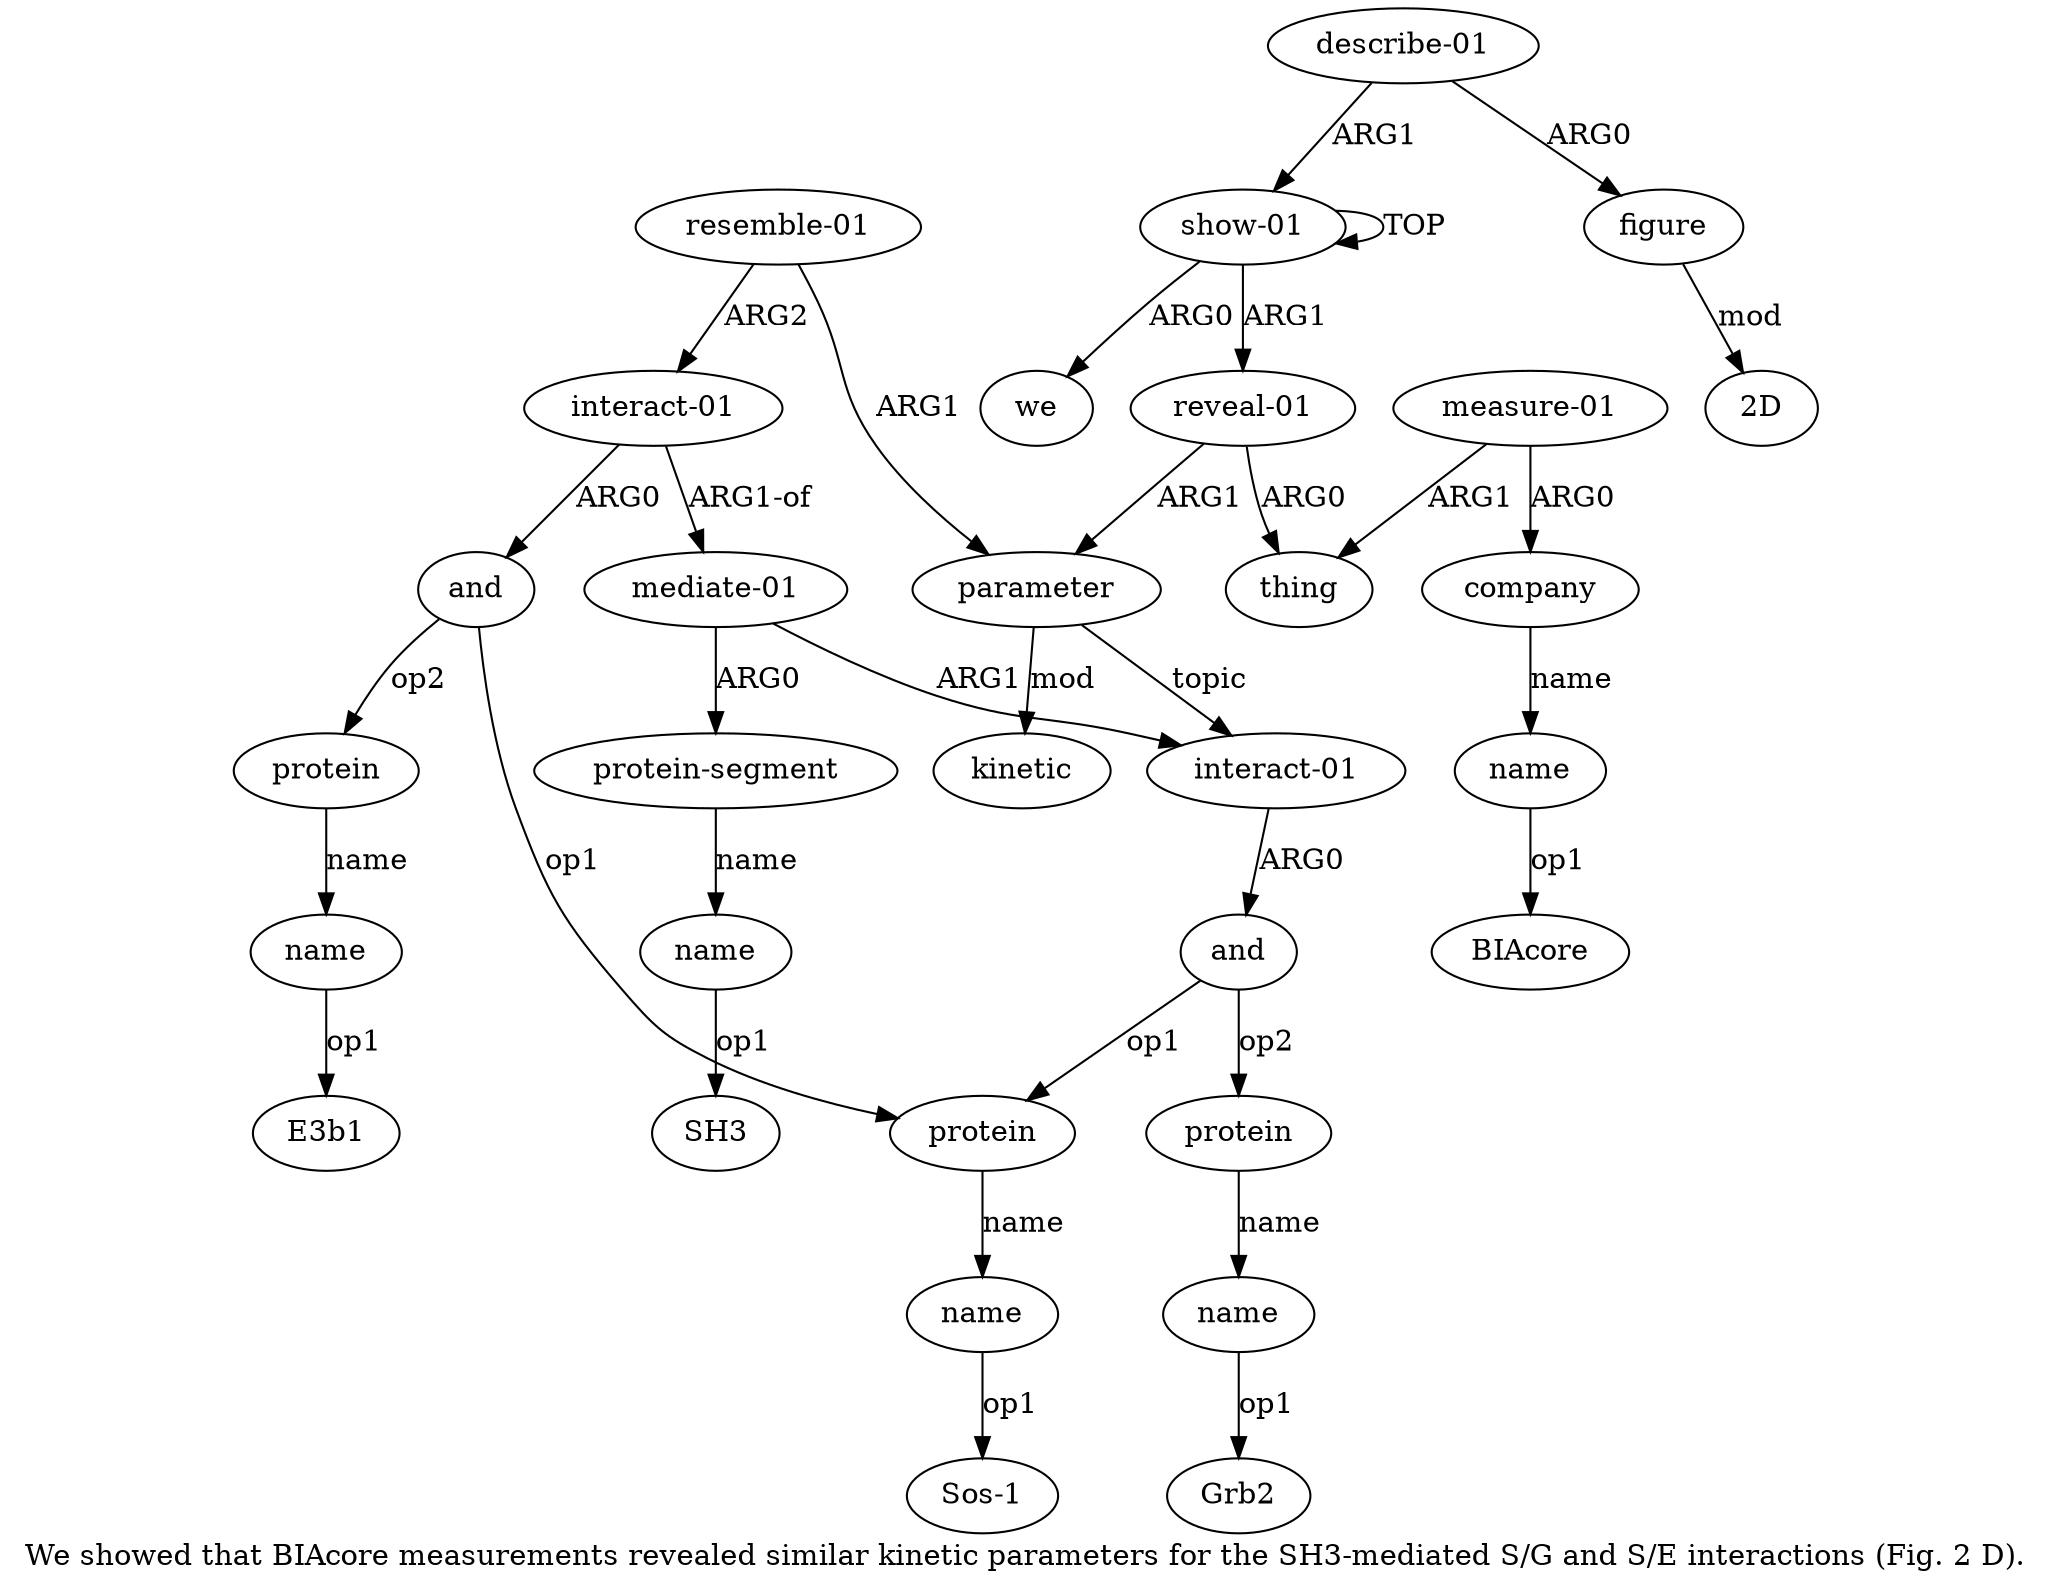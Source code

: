 digraph  {
	graph [label="We showed that BIAcore measurements revealed similar kinetic parameters for the SH3-mediated S/G and S/E interactions (Fig. 2 D)\
."];
	node [label="\N"];
	a20	 [color=black,
		gold_ind=20,
		gold_label="mediate-01",
		label="mediate-01",
		test_ind=20,
		test_label="mediate-01"];
	a21	 [color=black,
		gold_ind=21,
		gold_label="protein-segment",
		label="protein-segment",
		test_ind=21,
		test_label="protein-segment"];
	a20 -> a21 [key=0,
	color=black,
	gold_label=ARG0,
	label=ARG0,
	test_label=ARG0];
a14 [color=black,
	gold_ind=14,
	gold_label="interact-01",
	label="interact-01",
	test_ind=14,
	test_label="interact-01"];
a20 -> a14 [key=0,
color=black,
gold_label=ARG1,
label=ARG1,
test_label=ARG1];
a22 [color=black,
gold_ind=22,
gold_label=name,
label=name,
test_ind=22,
test_label=name];
a21 -> a22 [key=0,
color=black,
gold_label=name,
label=name,
test_label=name];
"a22 SH3" [color=black,
gold_ind=-1,
gold_label=SH3,
label=SH3,
test_ind=-1,
test_label=SH3];
a22 -> "a22 SH3" [key=0,
color=black,
gold_label=op1,
label=op1,
test_label=op1];
a23 [color=black,
gold_ind=23,
gold_label="describe-01",
label="describe-01",
test_ind=23,
test_label="describe-01"];
a24 [color=black,
gold_ind=24,
gold_label=figure,
label=figure,
test_ind=24,
test_label=figure];
a23 -> a24 [key=0,
color=black,
gold_label=ARG0,
label=ARG0,
test_label=ARG0];
a0 [color=black,
gold_ind=0,
gold_label="show-01",
label="show-01",
test_ind=0,
test_label="show-01"];
a23 -> a0 [key=0,
color=black,
gold_label=ARG1,
label=ARG1,
test_label=ARG1];
"a24 2D" [color=black,
gold_ind=-1,
gold_label="2D",
label="2D",
test_ind=-1,
test_label="2D"];
a24 -> "a24 2D" [key=0,
color=black,
gold_label=mod,
label=mod,
test_label=mod];
"a6 BIAcore" [color=black,
gold_ind=-1,
gold_label=BIAcore,
label=BIAcore,
test_ind=-1,
test_label=BIAcore];
"a19 Grb2" [color=black,
gold_ind=-1,
gold_label=Grb2,
label=Grb2,
test_ind=-1,
test_label=Grb2];
"a12 E3b1" [color=black,
gold_ind=-1,
gold_label=E3b1,
label=E3b1,
test_ind=-1,
test_label=E3b1];
a15 [color=black,
gold_ind=15,
gold_label=and,
label=and,
test_ind=15,
test_label=and];
a16 [color=black,
gold_ind=16,
gold_label=protein,
label=protein,
test_ind=16,
test_label=protein];
a15 -> a16 [key=0,
color=black,
gold_label=op1,
label=op1,
test_label=op1];
a18 [color=black,
gold_ind=18,
gold_label=protein,
label=protein,
test_ind=18,
test_label=protein];
a15 -> a18 [key=0,
color=black,
gold_label=op2,
label=op2,
test_label=op2];
a14 -> a15 [key=0,
color=black,
gold_label=ARG0,
label=ARG0,
test_label=ARG0];
a17 [color=black,
gold_ind=17,
gold_label=name,
label=name,
test_ind=17,
test_label=name];
"a17 Sos-1" [color=black,
gold_ind=-1,
gold_label="Sos-1",
label="Sos-1",
test_ind=-1,
test_label="Sos-1"];
a17 -> "a17 Sos-1" [key=0,
color=black,
gold_label=op1,
label=op1,
test_label=op1];
a16 -> a17 [key=0,
color=black,
gold_label=name,
label=name,
test_label=name];
a11 [color=black,
gold_ind=11,
gold_label=protein,
label=protein,
test_ind=11,
test_label=protein];
a12 [color=black,
gold_ind=12,
gold_label=name,
label=name,
test_ind=12,
test_label=name];
a11 -> a12 [key=0,
color=black,
gold_label=name,
label=name,
test_label=name];
a10 [color=black,
gold_ind=10,
gold_label=and,
label=and,
test_ind=10,
test_label=and];
a10 -> a16 [key=0,
color=black,
gold_label=op1,
label=op1,
test_label=op1];
a10 -> a11 [key=0,
color=black,
gold_label=op2,
label=op2,
test_label=op2];
a13 [color=black,
gold_ind=13,
gold_label=kinetic,
label=kinetic,
test_ind=13,
test_label=kinetic];
a12 -> "a12 E3b1" [key=0,
color=black,
gold_label=op1,
label=op1,
test_label=op1];
a19 [color=black,
gold_ind=19,
gold_label=name,
label=name,
test_ind=19,
test_label=name];
a19 -> "a19 Grb2" [key=0,
color=black,
gold_label=op1,
label=op1,
test_label=op1];
a18 -> a19 [key=0,
color=black,
gold_label=name,
label=name,
test_label=name];
a1 [color=black,
gold_ind=1,
gold_label=we,
label=we,
test_ind=1,
test_label=we];
a0 -> a1 [key=0,
color=black,
gold_label=ARG0,
label=ARG0,
test_label=ARG0];
a0 -> a0 [key=0,
color=black,
gold_label=TOP,
label=TOP,
test_label=TOP];
a2 [color=black,
gold_ind=2,
gold_label="reveal-01",
label="reveal-01",
test_ind=2,
test_label="reveal-01"];
a0 -> a2 [key=0,
color=black,
gold_label=ARG1,
label=ARG1,
test_label=ARG1];
a3 [color=black,
gold_ind=3,
gold_label=thing,
label=thing,
test_ind=3,
test_label=thing];
a2 -> a3 [key=0,
color=black,
gold_label=ARG0,
label=ARG0,
test_label=ARG0];
a7 [color=black,
gold_ind=7,
gold_label=parameter,
label=parameter,
test_ind=7,
test_label=parameter];
a2 -> a7 [key=0,
color=black,
gold_label=ARG1,
label=ARG1,
test_label=ARG1];
a5 [color=black,
gold_ind=5,
gold_label=company,
label=company,
test_ind=5,
test_label=company];
a6 [color=black,
gold_ind=6,
gold_label=name,
label=name,
test_ind=6,
test_label=name];
a5 -> a6 [key=0,
color=black,
gold_label=name,
label=name,
test_label=name];
a4 [color=black,
gold_ind=4,
gold_label="measure-01",
label="measure-01",
test_ind=4,
test_label="measure-01"];
a4 -> a3 [key=0,
color=black,
gold_label=ARG1,
label=ARG1,
test_label=ARG1];
a4 -> a5 [key=0,
color=black,
gold_label=ARG0,
label=ARG0,
test_label=ARG0];
a7 -> a14 [key=0,
color=black,
gold_label=topic,
label=topic,
test_label=topic];
a7 -> a13 [key=0,
color=black,
gold_label=mod,
label=mod,
test_label=mod];
a6 -> "a6 BIAcore" [key=0,
color=black,
gold_label=op1,
label=op1,
test_label=op1];
a9 [color=black,
gold_ind=9,
gold_label="interact-01",
label="interact-01",
test_ind=9,
test_label="interact-01"];
a9 -> a20 [key=0,
color=black,
gold_label="ARG1-of",
label="ARG1-of",
test_label="ARG1-of"];
a9 -> a10 [key=0,
color=black,
gold_label=ARG0,
label=ARG0,
test_label=ARG0];
a8 [color=black,
gold_ind=8,
gold_label="resemble-01",
label="resemble-01",
test_ind=8,
test_label="resemble-01"];
a8 -> a7 [key=0,
color=black,
gold_label=ARG1,
label=ARG1,
test_label=ARG1];
a8 -> a9 [key=0,
color=black,
gold_label=ARG2,
label=ARG2,
test_label=ARG2];
}
